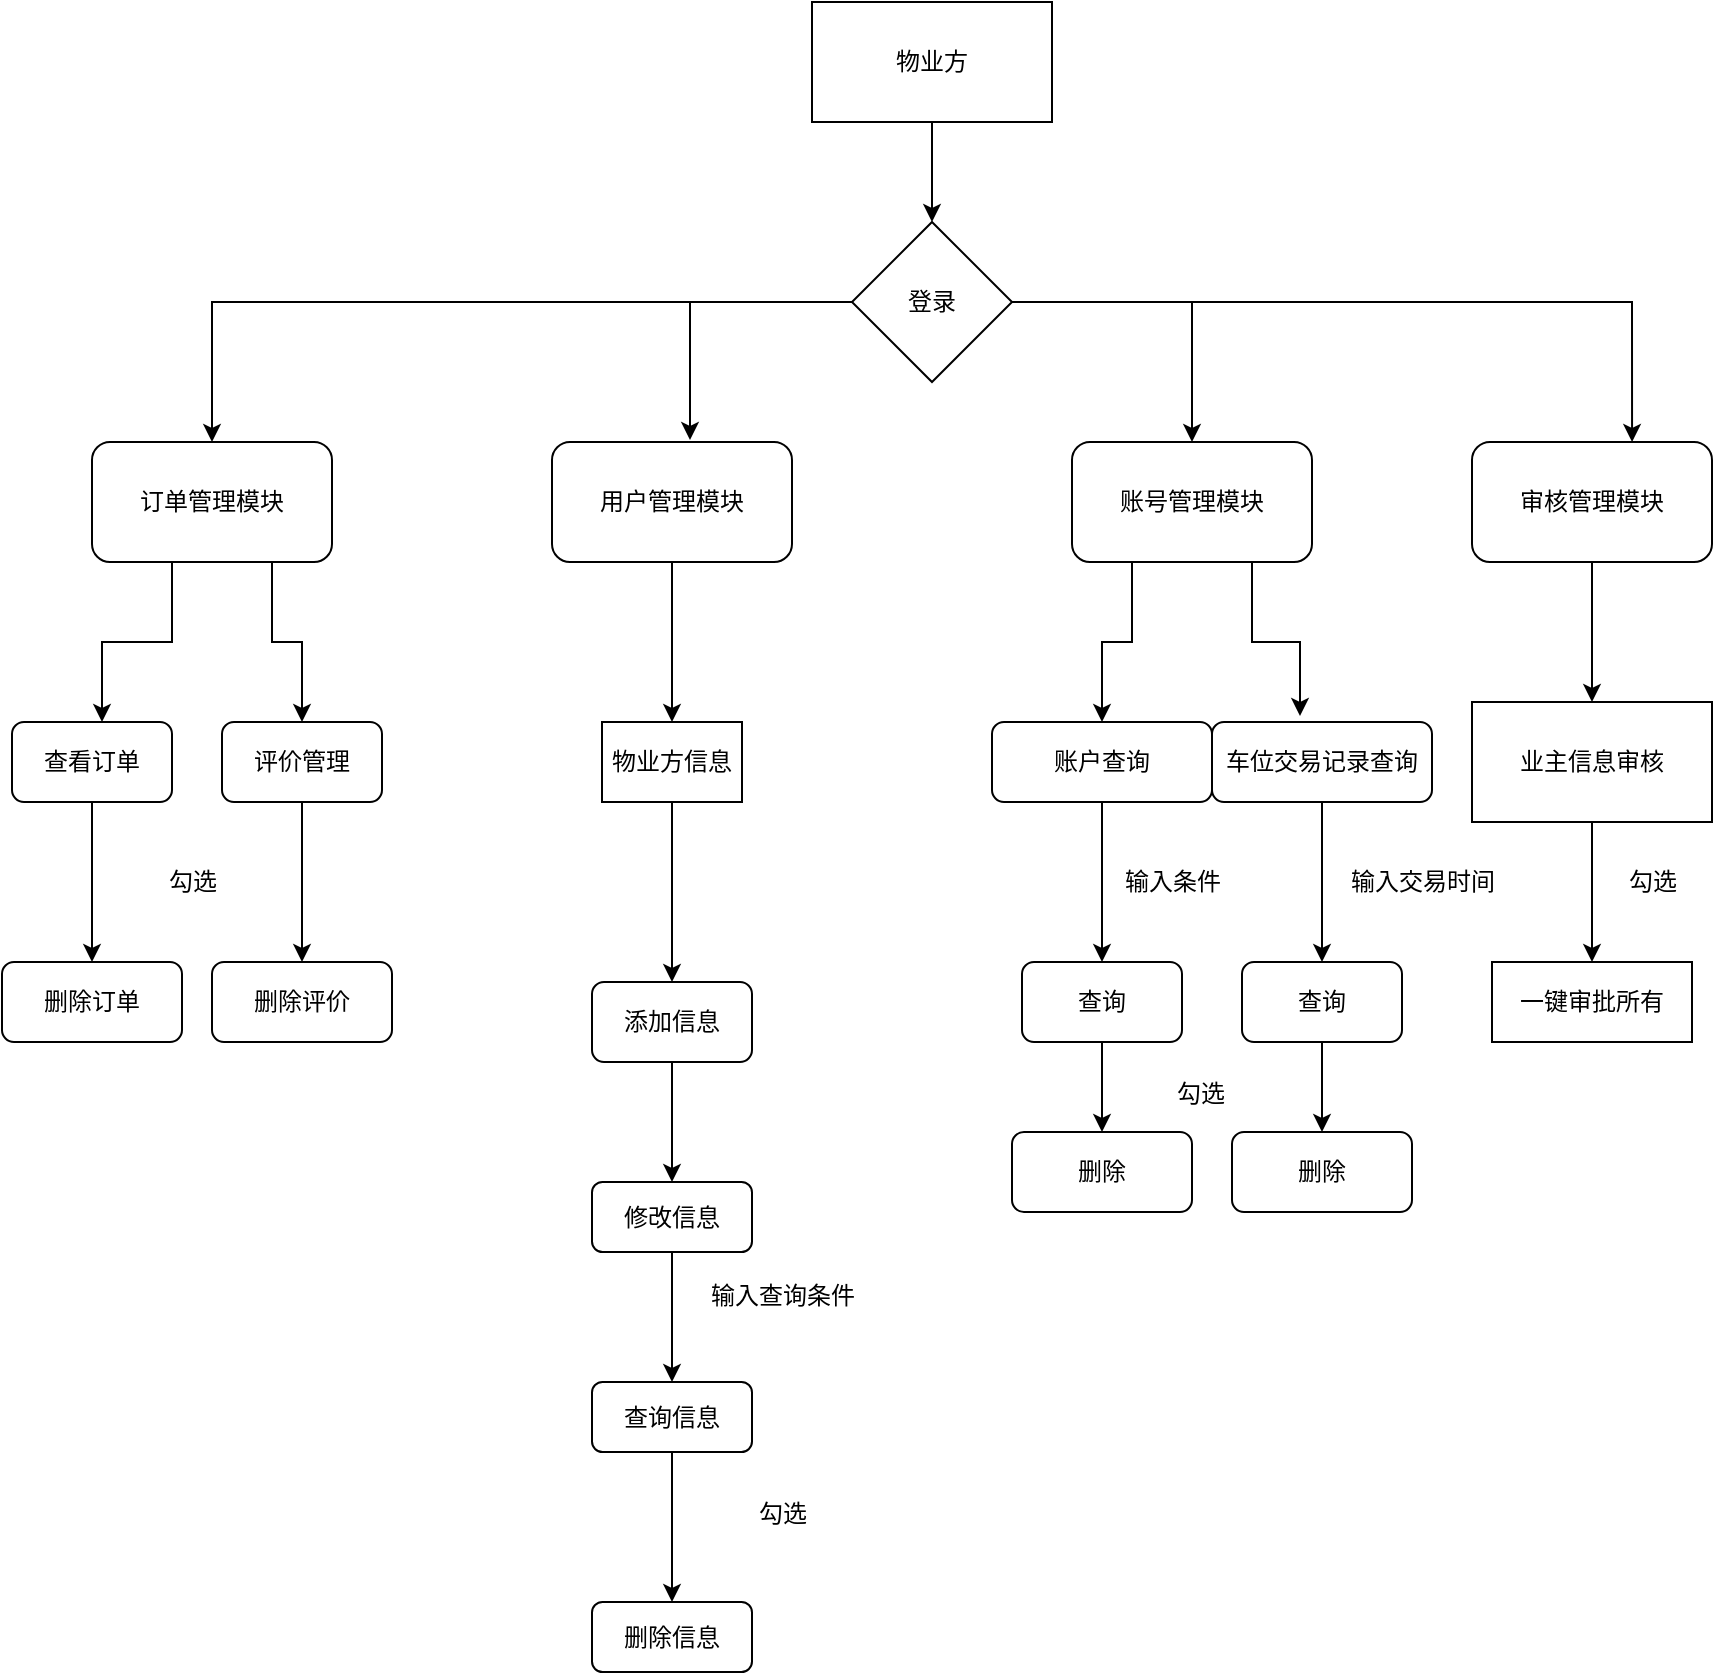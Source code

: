 <mxfile version="12.9.3" type="device"><diagram id="Dwuw1-8E7snjM_pUjkq3" name="第 1 页"><mxGraphModel dx="1919" dy="494" grid="1" gridSize="10" guides="1" tooltips="1" connect="1" arrows="1" fold="1" page="1" pageScale="1" pageWidth="827" pageHeight="1169" math="0" shadow="0"><root><mxCell id="0"/><mxCell id="1" parent="0"/><mxCell id="SKLxFtulB8zH6MzM81RC-3" value="" style="edgeStyle=orthogonalEdgeStyle;rounded=0;orthogonalLoop=1;jettySize=auto;html=1;" parent="1" source="SKLxFtulB8zH6MzM81RC-1" target="SKLxFtulB8zH6MzM81RC-2" edge="1"><mxGeometry relative="1" as="geometry"/></mxCell><mxCell id="SKLxFtulB8zH6MzM81RC-1" value="物业方" style="rounded=0;whiteSpace=wrap;html=1;" parent="1" vertex="1"><mxGeometry x="400" y="20" width="120" height="60" as="geometry"/></mxCell><mxCell id="SKLxFtulB8zH6MzM81RC-8" style="edgeStyle=orthogonalEdgeStyle;rounded=0;orthogonalLoop=1;jettySize=auto;html=1;entryX=0.5;entryY=0;entryDx=0;entryDy=0;" parent="1" source="SKLxFtulB8zH6MzM81RC-2" target="SKLxFtulB8zH6MzM81RC-4" edge="1"><mxGeometry relative="1" as="geometry"><mxPoint x="100" y="230" as="targetPoint"/></mxGeometry></mxCell><mxCell id="SKLxFtulB8zH6MzM81RC-11" style="edgeStyle=orthogonalEdgeStyle;rounded=0;orthogonalLoop=1;jettySize=auto;html=1;entryX=0.667;entryY=0;entryDx=0;entryDy=0;entryPerimeter=0;" parent="1" source="SKLxFtulB8zH6MzM81RC-2" target="SKLxFtulB8zH6MzM81RC-7" edge="1"><mxGeometry relative="1" as="geometry"/></mxCell><mxCell id="SKLxFtulB8zH6MzM81RC-25" style="edgeStyle=orthogonalEdgeStyle;rounded=0;orthogonalLoop=1;jettySize=auto;html=1;entryX=0.575;entryY=-0.017;entryDx=0;entryDy=0;entryPerimeter=0;" parent="1" source="SKLxFtulB8zH6MzM81RC-2" target="SKLxFtulB8zH6MzM81RC-5" edge="1"><mxGeometry relative="1" as="geometry"/></mxCell><mxCell id="SKLxFtulB8zH6MzM81RC-26" style="edgeStyle=orthogonalEdgeStyle;rounded=0;orthogonalLoop=1;jettySize=auto;html=1;entryX=0.5;entryY=0;entryDx=0;entryDy=0;" parent="1" source="SKLxFtulB8zH6MzM81RC-2" target="SKLxFtulB8zH6MzM81RC-6" edge="1"><mxGeometry relative="1" as="geometry"/></mxCell><mxCell id="SKLxFtulB8zH6MzM81RC-2" value="登录" style="rhombus;whiteSpace=wrap;html=1;" parent="1" vertex="1"><mxGeometry x="420" y="130" width="80" height="80" as="geometry"/></mxCell><mxCell id="SKLxFtulB8zH6MzM81RC-13" value="" style="edgeStyle=orthogonalEdgeStyle;rounded=0;orthogonalLoop=1;jettySize=auto;html=1;" parent="1" source="SKLxFtulB8zH6MzM81RC-4" target="SKLxFtulB8zH6MzM81RC-12" edge="1"><mxGeometry relative="1" as="geometry"><Array as="points"><mxPoint x="80" y="340"/><mxPoint x="45" y="340"/></Array></mxGeometry></mxCell><mxCell id="SKLxFtulB8zH6MzM81RC-19" style="edgeStyle=orthogonalEdgeStyle;rounded=0;orthogonalLoop=1;jettySize=auto;html=1;exitX=0.75;exitY=1;exitDx=0;exitDy=0;entryX=0.5;entryY=0;entryDx=0;entryDy=0;" parent="1" source="SKLxFtulB8zH6MzM81RC-4" target="SKLxFtulB8zH6MzM81RC-18" edge="1"><mxGeometry relative="1" as="geometry"/></mxCell><mxCell id="SKLxFtulB8zH6MzM81RC-4" value="&lt;span style=&quot;white-space: normal&quot;&gt;订单管理模块&lt;/span&gt;" style="rounded=1;whiteSpace=wrap;html=1;" parent="1" vertex="1"><mxGeometry x="40" y="240" width="120" height="60" as="geometry"/></mxCell><mxCell id="7qFL86zJOh_8e0jwo_gJ-2" value="" style="edgeStyle=orthogonalEdgeStyle;rounded=0;orthogonalLoop=1;jettySize=auto;html=1;" edge="1" parent="1" source="SKLxFtulB8zH6MzM81RC-5" target="SKLxFtulB8zH6MzM81RC-27"><mxGeometry relative="1" as="geometry"/></mxCell><mxCell id="SKLxFtulB8zH6MzM81RC-5" value="&lt;span style=&quot;white-space: normal&quot;&gt;用户管理模块&lt;/span&gt;" style="rounded=1;whiteSpace=wrap;html=1;" parent="1" vertex="1"><mxGeometry x="270" y="240" width="120" height="60" as="geometry"/></mxCell><mxCell id="SKLxFtulB8zH6MzM81RC-46" style="edgeStyle=orthogonalEdgeStyle;rounded=0;orthogonalLoop=1;jettySize=auto;html=1;exitX=0.25;exitY=1;exitDx=0;exitDy=0;entryX=0.5;entryY=0;entryDx=0;entryDy=0;" parent="1" source="SKLxFtulB8zH6MzM81RC-6" target="SKLxFtulB8zH6MzM81RC-45" edge="1"><mxGeometry relative="1" as="geometry"/></mxCell><mxCell id="SKLxFtulB8zH6MzM81RC-47" style="edgeStyle=orthogonalEdgeStyle;rounded=0;orthogonalLoop=1;jettySize=auto;html=1;exitX=0.75;exitY=1;exitDx=0;exitDy=0;entryX=0.4;entryY=-0.075;entryDx=0;entryDy=0;entryPerimeter=0;" parent="1" source="SKLxFtulB8zH6MzM81RC-6" target="SKLxFtulB8zH6MzM81RC-44" edge="1"><mxGeometry relative="1" as="geometry"/></mxCell><mxCell id="SKLxFtulB8zH6MzM81RC-6" value="&lt;span style=&quot;white-space: normal&quot;&gt;账号管理模块&lt;/span&gt;" style="rounded=1;whiteSpace=wrap;html=1;" parent="1" vertex="1"><mxGeometry x="530" y="240" width="120" height="60" as="geometry"/></mxCell><mxCell id="SKLxFtulB8zH6MzM81RC-62" value="" style="edgeStyle=orthogonalEdgeStyle;rounded=0;orthogonalLoop=1;jettySize=auto;html=1;" parent="1" source="SKLxFtulB8zH6MzM81RC-7" target="SKLxFtulB8zH6MzM81RC-61" edge="1"><mxGeometry relative="1" as="geometry"/></mxCell><mxCell id="SKLxFtulB8zH6MzM81RC-7" value="&lt;span style=&quot;white-space: normal&quot;&gt;审核管理模块&lt;/span&gt;" style="rounded=1;whiteSpace=wrap;html=1;" parent="1" vertex="1"><mxGeometry x="730" y="240" width="120" height="60" as="geometry"/></mxCell><mxCell id="SKLxFtulB8zH6MzM81RC-16" value="" style="edgeStyle=orthogonalEdgeStyle;rounded=0;orthogonalLoop=1;jettySize=auto;html=1;" parent="1" source="SKLxFtulB8zH6MzM81RC-12" target="SKLxFtulB8zH6MzM81RC-15" edge="1"><mxGeometry relative="1" as="geometry"/></mxCell><mxCell id="SKLxFtulB8zH6MzM81RC-12" value="查看订单" style="rounded=1;whiteSpace=wrap;html=1;" parent="1" vertex="1"><mxGeometry y="380" width="80" height="40" as="geometry"/></mxCell><mxCell id="SKLxFtulB8zH6MzM81RC-14" value="勾选" style="text;html=1;align=center;verticalAlign=middle;resizable=0;points=[];autosize=1;" parent="1" vertex="1"><mxGeometry x="70" y="450" width="40" height="20" as="geometry"/></mxCell><mxCell id="SKLxFtulB8zH6MzM81RC-15" value="删除订单" style="rounded=1;whiteSpace=wrap;html=1;" parent="1" vertex="1"><mxGeometry x="-5" y="500" width="90" height="40" as="geometry"/></mxCell><mxCell id="SKLxFtulB8zH6MzM81RC-22" value="" style="edgeStyle=orthogonalEdgeStyle;rounded=0;orthogonalLoop=1;jettySize=auto;html=1;" parent="1" source="SKLxFtulB8zH6MzM81RC-18" target="SKLxFtulB8zH6MzM81RC-21" edge="1"><mxGeometry relative="1" as="geometry"/></mxCell><mxCell id="SKLxFtulB8zH6MzM81RC-18" value="评价管理" style="rounded=1;whiteSpace=wrap;html=1;" parent="1" vertex="1"><mxGeometry x="105" y="380" width="80" height="40" as="geometry"/></mxCell><mxCell id="SKLxFtulB8zH6MzM81RC-21" value="删除评价" style="rounded=1;whiteSpace=wrap;html=1;" parent="1" vertex="1"><mxGeometry x="100" y="500" width="90" height="40" as="geometry"/></mxCell><mxCell id="SKLxFtulB8zH6MzM81RC-39" value="" style="edgeStyle=orthogonalEdgeStyle;rounded=0;orthogonalLoop=1;jettySize=auto;html=1;" parent="1" source="SKLxFtulB8zH6MzM81RC-27" target="SKLxFtulB8zH6MzM81RC-37" edge="1"><mxGeometry relative="1" as="geometry"/></mxCell><mxCell id="SKLxFtulB8zH6MzM81RC-27" value="物业方信息" style="rounded=0;whiteSpace=wrap;html=1;" parent="1" vertex="1"><mxGeometry x="295" y="380" width="70" height="40" as="geometry"/></mxCell><mxCell id="SKLxFtulB8zH6MzM81RC-72" value="" style="edgeStyle=orthogonalEdgeStyle;rounded=0;orthogonalLoop=1;jettySize=auto;html=1;" parent="1" source="SKLxFtulB8zH6MzM81RC-37" target="SKLxFtulB8zH6MzM81RC-68" edge="1"><mxGeometry relative="1" as="geometry"/></mxCell><mxCell id="SKLxFtulB8zH6MzM81RC-37" value="添加信息" style="rounded=1;whiteSpace=wrap;html=1;" parent="1" vertex="1"><mxGeometry x="290" y="510" width="80" height="40" as="geometry"/></mxCell><mxCell id="SKLxFtulB8zH6MzM81RC-52" value="" style="edgeStyle=orthogonalEdgeStyle;rounded=0;orthogonalLoop=1;jettySize=auto;html=1;" parent="1" source="SKLxFtulB8zH6MzM81RC-44" target="SKLxFtulB8zH6MzM81RC-49" edge="1"><mxGeometry relative="1" as="geometry"/></mxCell><mxCell id="SKLxFtulB8zH6MzM81RC-44" value="车位交易记录查询" style="rounded=1;whiteSpace=wrap;html=1;" parent="1" vertex="1"><mxGeometry x="600" y="380" width="110" height="40" as="geometry"/></mxCell><mxCell id="SKLxFtulB8zH6MzM81RC-51" value="" style="edgeStyle=orthogonalEdgeStyle;rounded=0;orthogonalLoop=1;jettySize=auto;html=1;" parent="1" source="SKLxFtulB8zH6MzM81RC-45" target="SKLxFtulB8zH6MzM81RC-48" edge="1"><mxGeometry relative="1" as="geometry"/></mxCell><mxCell id="SKLxFtulB8zH6MzM81RC-45" value="账户查询" style="rounded=1;whiteSpace=wrap;html=1;" parent="1" vertex="1"><mxGeometry x="490" y="380" width="110" height="40" as="geometry"/></mxCell><mxCell id="SKLxFtulB8zH6MzM81RC-56" value="" style="edgeStyle=orthogonalEdgeStyle;rounded=0;orthogonalLoop=1;jettySize=auto;html=1;" parent="1" source="SKLxFtulB8zH6MzM81RC-48" target="SKLxFtulB8zH6MzM81RC-53" edge="1"><mxGeometry relative="1" as="geometry"/></mxCell><mxCell id="SKLxFtulB8zH6MzM81RC-48" value="查询" style="rounded=1;whiteSpace=wrap;html=1;" parent="1" vertex="1"><mxGeometry x="505" y="500" width="80" height="40" as="geometry"/></mxCell><mxCell id="SKLxFtulB8zH6MzM81RC-57" value="" style="edgeStyle=orthogonalEdgeStyle;rounded=0;orthogonalLoop=1;jettySize=auto;html=1;" parent="1" source="SKLxFtulB8zH6MzM81RC-49" target="SKLxFtulB8zH6MzM81RC-54" edge="1"><mxGeometry relative="1" as="geometry"/></mxCell><mxCell id="SKLxFtulB8zH6MzM81RC-49" value="查询" style="rounded=1;whiteSpace=wrap;html=1;" parent="1" vertex="1"><mxGeometry x="615" y="500" width="80" height="40" as="geometry"/></mxCell><mxCell id="SKLxFtulB8zH6MzM81RC-53" value="删除" style="rounded=1;whiteSpace=wrap;html=1;" parent="1" vertex="1"><mxGeometry x="500" y="585" width="90" height="40" as="geometry"/></mxCell><mxCell id="SKLxFtulB8zH6MzM81RC-54" value="删除" style="rounded=1;whiteSpace=wrap;html=1;" parent="1" vertex="1"><mxGeometry x="610" y="585" width="90" height="40" as="geometry"/></mxCell><mxCell id="SKLxFtulB8zH6MzM81RC-58" value="勾选" style="text;html=1;align=center;verticalAlign=middle;resizable=0;points=[];autosize=1;" parent="1" vertex="1"><mxGeometry x="574" y="556" width="40" height="20" as="geometry"/></mxCell><mxCell id="SKLxFtulB8zH6MzM81RC-59" value="输入条件" style="text;html=1;align=center;verticalAlign=middle;resizable=0;points=[];autosize=1;" parent="1" vertex="1"><mxGeometry x="550" y="450" width="60" height="20" as="geometry"/></mxCell><mxCell id="SKLxFtulB8zH6MzM81RC-60" value="输入交易时间" style="text;html=1;align=center;verticalAlign=middle;resizable=0;points=[];autosize=1;" parent="1" vertex="1"><mxGeometry x="660" y="450" width="90" height="20" as="geometry"/></mxCell><mxCell id="SKLxFtulB8zH6MzM81RC-64" value="" style="edgeStyle=orthogonalEdgeStyle;rounded=0;orthogonalLoop=1;jettySize=auto;html=1;" parent="1" source="SKLxFtulB8zH6MzM81RC-61" target="SKLxFtulB8zH6MzM81RC-63" edge="1"><mxGeometry relative="1" as="geometry"/></mxCell><mxCell id="SKLxFtulB8zH6MzM81RC-61" value="业主信息审核" style="rounded=0;whiteSpace=wrap;html=1;" parent="1" vertex="1"><mxGeometry x="730" y="370" width="120" height="60" as="geometry"/></mxCell><mxCell id="SKLxFtulB8zH6MzM81RC-63" value="一键审批所有" style="rounded=0;whiteSpace=wrap;html=1;" parent="1" vertex="1"><mxGeometry x="740" y="500" width="100" height="40" as="geometry"/></mxCell><mxCell id="SKLxFtulB8zH6MzM81RC-65" value="勾选" style="text;html=1;align=center;verticalAlign=middle;resizable=0;points=[];autosize=1;" parent="1" vertex="1"><mxGeometry x="800" y="450" width="40" height="20" as="geometry"/></mxCell><mxCell id="SKLxFtulB8zH6MzM81RC-79" value="" style="edgeStyle=orthogonalEdgeStyle;rounded=0;orthogonalLoop=1;jettySize=auto;html=1;" parent="1" source="SKLxFtulB8zH6MzM81RC-68" target="SKLxFtulB8zH6MzM81RC-77" edge="1"><mxGeometry relative="1" as="geometry"/></mxCell><mxCell id="SKLxFtulB8zH6MzM81RC-68" value="修改信息" style="rounded=1;whiteSpace=wrap;html=1;" parent="1" vertex="1"><mxGeometry x="290" y="610" width="80" height="35" as="geometry"/></mxCell><mxCell id="SKLxFtulB8zH6MzM81RC-81" value="" style="edgeStyle=orthogonalEdgeStyle;rounded=0;orthogonalLoop=1;jettySize=auto;html=1;" parent="1" source="SKLxFtulB8zH6MzM81RC-77" target="SKLxFtulB8zH6MzM81RC-80" edge="1"><mxGeometry relative="1" as="geometry"/></mxCell><mxCell id="SKLxFtulB8zH6MzM81RC-77" value="查询信息" style="rounded=1;whiteSpace=wrap;html=1;" parent="1" vertex="1"><mxGeometry x="290" y="710" width="80" height="35" as="geometry"/></mxCell><mxCell id="SKLxFtulB8zH6MzM81RC-80" value="删除信息" style="rounded=1;whiteSpace=wrap;html=1;" parent="1" vertex="1"><mxGeometry x="290" y="820" width="80" height="35" as="geometry"/></mxCell><mxCell id="SKLxFtulB8zH6MzM81RC-84" value="输入查询条件" style="text;html=1;align=center;verticalAlign=middle;resizable=0;points=[];autosize=1;" parent="1" vertex="1"><mxGeometry x="340" y="657" width="90" height="20" as="geometry"/></mxCell><mxCell id="SKLxFtulB8zH6MzM81RC-91" value="勾选" style="text;html=1;align=center;verticalAlign=middle;resizable=0;points=[];autosize=1;" parent="1" vertex="1"><mxGeometry x="365" y="766" width="40" height="20" as="geometry"/></mxCell></root></mxGraphModel></diagram></mxfile>
